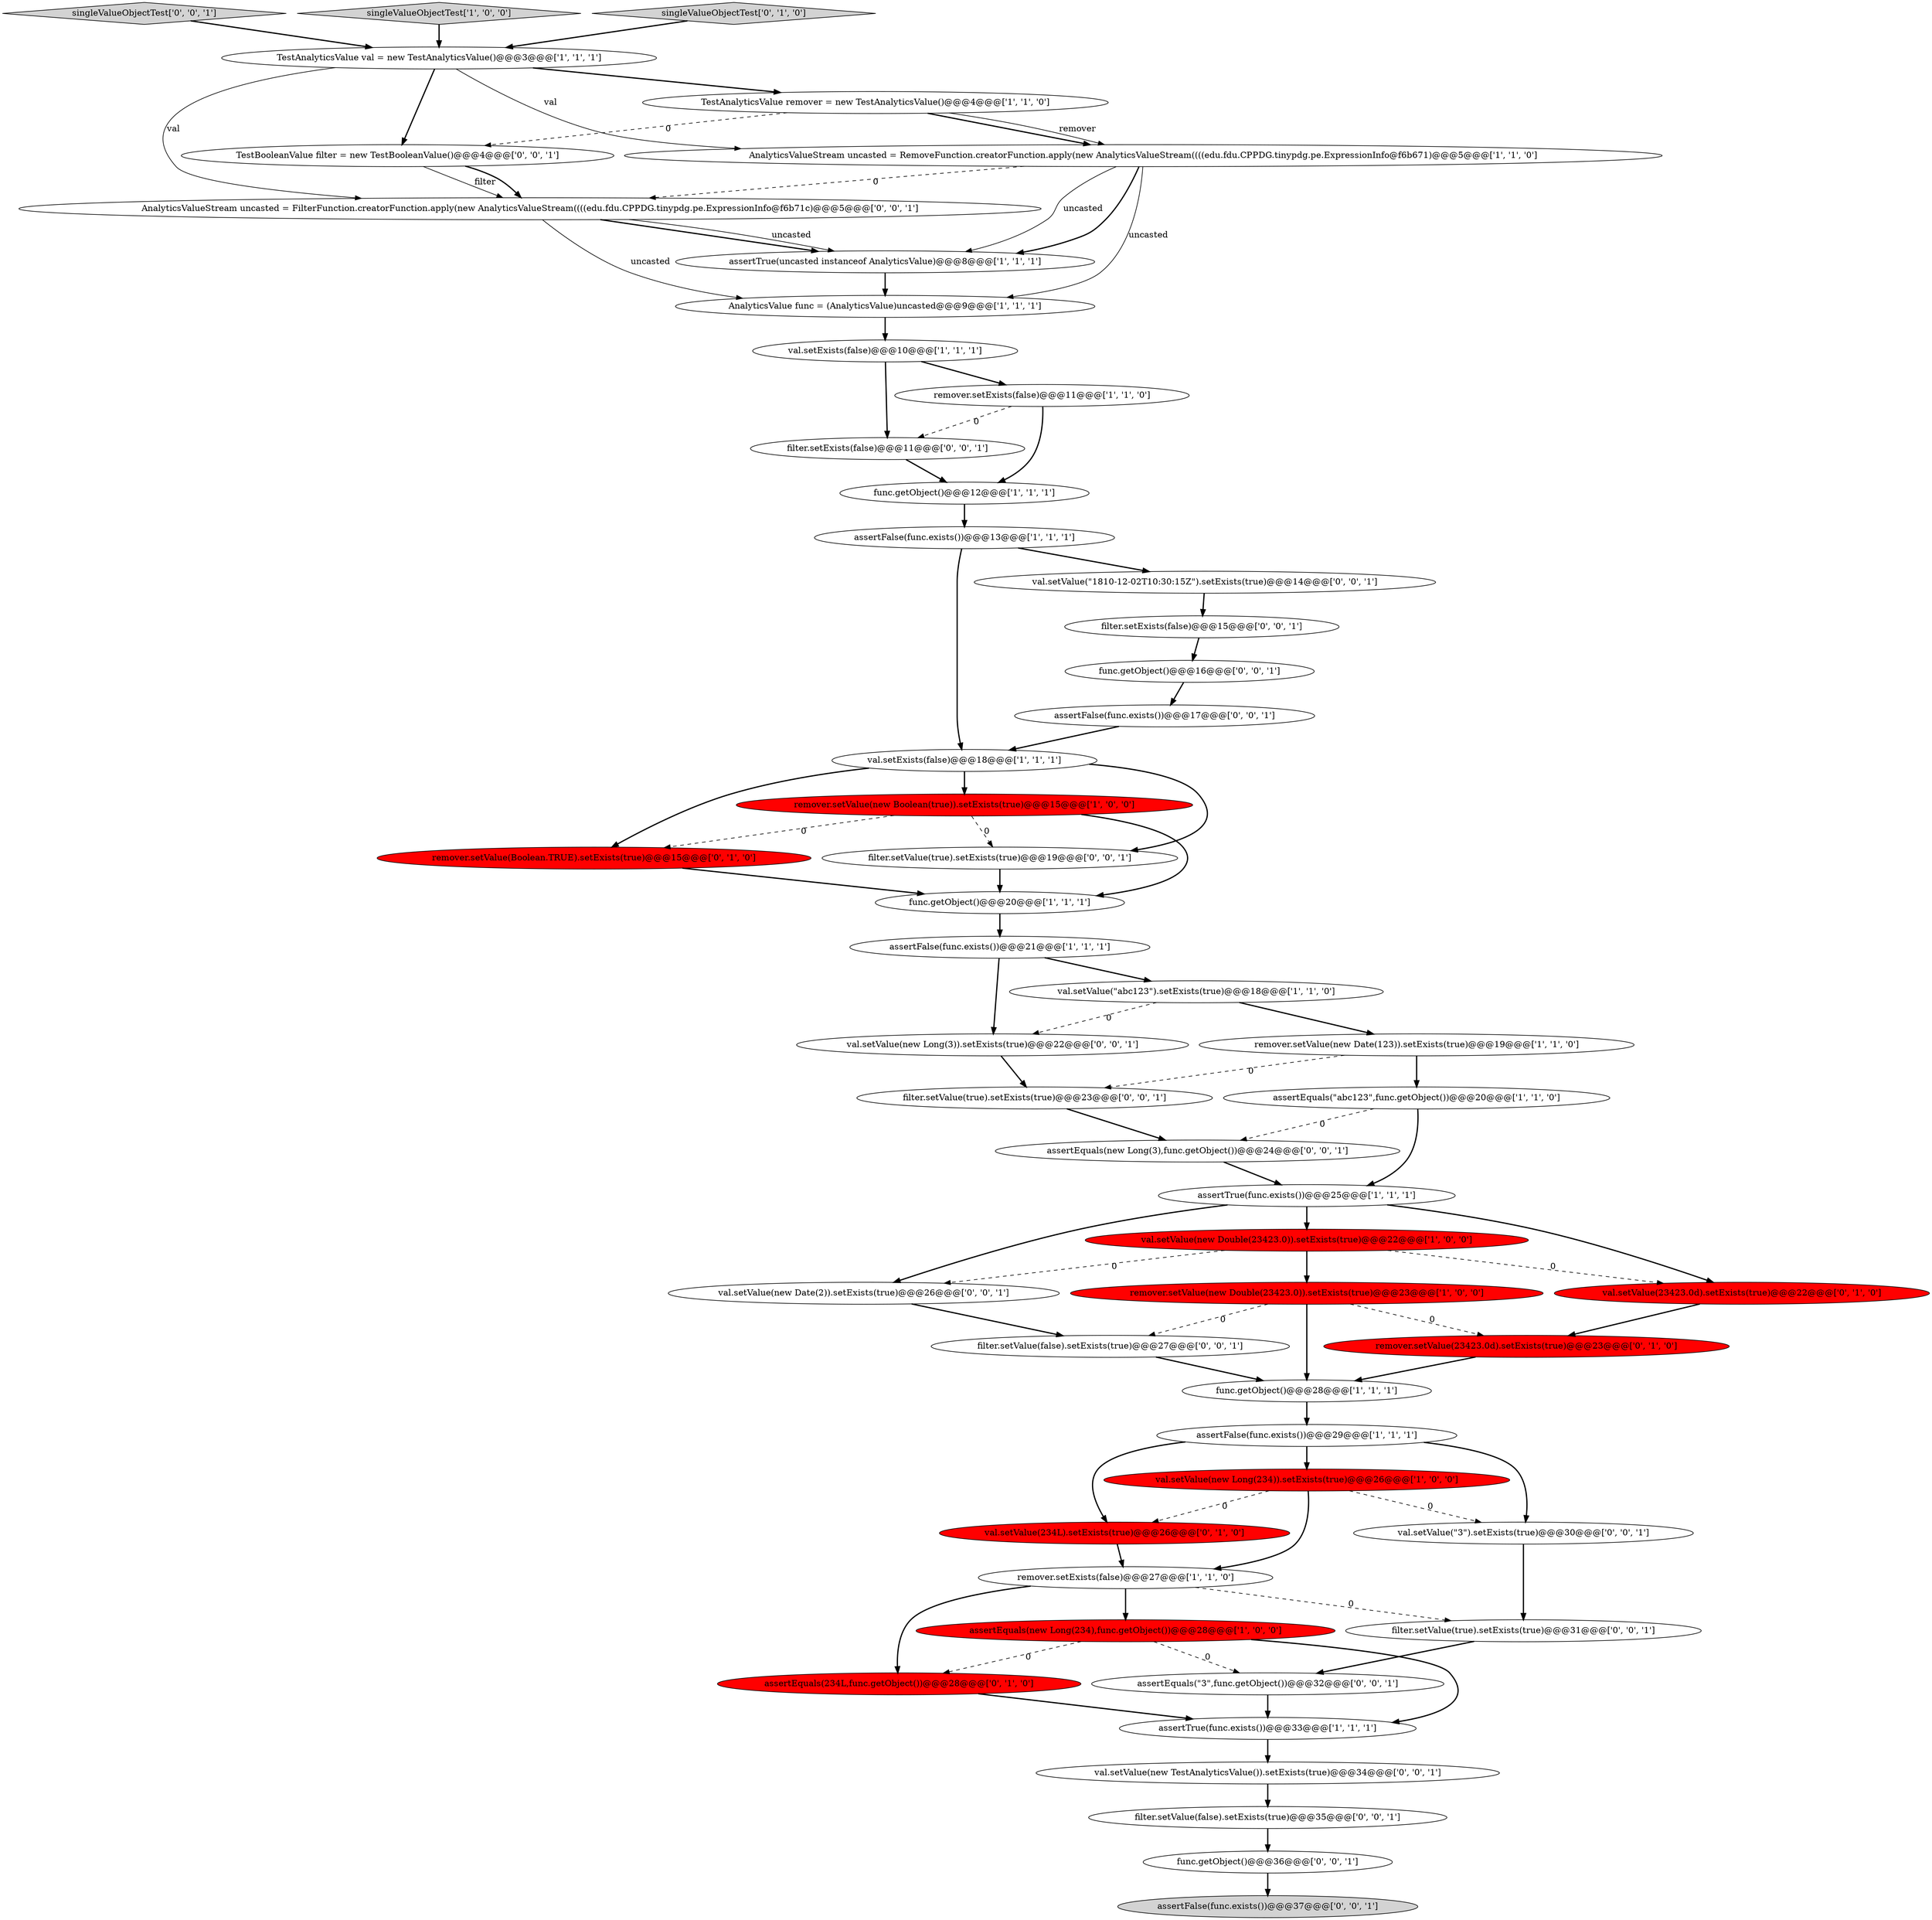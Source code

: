digraph {
18 [style = filled, label = "assertTrue(func.exists())@@@33@@@['1', '1', '1']", fillcolor = white, shape = ellipse image = "AAA0AAABBB1BBB"];
52 [style = filled, label = "func.getObject()@@@36@@@['0', '0', '1']", fillcolor = white, shape = ellipse image = "AAA0AAABBB3BBB"];
35 [style = filled, label = "val.setValue(new TestAnalyticsValue()).setExists(true)@@@34@@@['0', '0', '1']", fillcolor = white, shape = ellipse image = "AAA0AAABBB3BBB"];
33 [style = filled, label = "func.getObject()@@@16@@@['0', '0', '1']", fillcolor = white, shape = ellipse image = "AAA0AAABBB3BBB"];
38 [style = filled, label = "singleValueObjectTest['0', '0', '1']", fillcolor = lightgray, shape = diamond image = "AAA0AAABBB3BBB"];
43 [style = filled, label = "filter.setExists(false)@@@15@@@['0', '0', '1']", fillcolor = white, shape = ellipse image = "AAA0AAABBB3BBB"];
47 [style = filled, label = "val.setValue(new Date(2)).setExists(true)@@@26@@@['0', '0', '1']", fillcolor = white, shape = ellipse image = "AAA0AAABBB3BBB"];
39 [style = filled, label = "val.setValue(new Long(3)).setExists(true)@@@22@@@['0', '0', '1']", fillcolor = white, shape = ellipse image = "AAA0AAABBB3BBB"];
41 [style = filled, label = "assertFalse(func.exists())@@@17@@@['0', '0', '1']", fillcolor = white, shape = ellipse image = "AAA0AAABBB3BBB"];
50 [style = filled, label = "filter.setExists(false)@@@11@@@['0', '0', '1']", fillcolor = white, shape = ellipse image = "AAA0AAABBB3BBB"];
3 [style = filled, label = "val.setValue(new Long(234)).setExists(true)@@@26@@@['1', '0', '0']", fillcolor = red, shape = ellipse image = "AAA1AAABBB1BBB"];
14 [style = filled, label = "TestAnalyticsValue val = new TestAnalyticsValue()@@@3@@@['1', '1', '1']", fillcolor = white, shape = ellipse image = "AAA0AAABBB1BBB"];
26 [style = filled, label = "val.setValue(23423.0d).setExists(true)@@@22@@@['0', '1', '0']", fillcolor = red, shape = ellipse image = "AAA1AAABBB2BBB"];
2 [style = filled, label = "remover.setValue(new Double(23423.0)).setExists(true)@@@23@@@['1', '0', '0']", fillcolor = red, shape = ellipse image = "AAA1AAABBB1BBB"];
28 [style = filled, label = "val.setValue(234L).setExists(true)@@@26@@@['0', '1', '0']", fillcolor = red, shape = ellipse image = "AAA1AAABBB2BBB"];
16 [style = filled, label = "remover.setValue(new Boolean(true)).setExists(true)@@@15@@@['1', '0', '0']", fillcolor = red, shape = ellipse image = "AAA1AAABBB1BBB"];
21 [style = filled, label = "remover.setExists(false)@@@11@@@['1', '1', '0']", fillcolor = white, shape = ellipse image = "AAA0AAABBB1BBB"];
7 [style = filled, label = "val.setExists(false)@@@10@@@['1', '1', '1']", fillcolor = white, shape = ellipse image = "AAA0AAABBB1BBB"];
24 [style = filled, label = "AnalyticsValue func = (AnalyticsValue)uncasted@@@9@@@['1', '1', '1']", fillcolor = white, shape = ellipse image = "AAA0AAABBB1BBB"];
0 [style = filled, label = "val.setValue(\"abc123\").setExists(true)@@@18@@@['1', '1', '0']", fillcolor = white, shape = ellipse image = "AAA0AAABBB1BBB"];
51 [style = filled, label = "filter.setValue(true).setExists(true)@@@23@@@['0', '0', '1']", fillcolor = white, shape = ellipse image = "AAA0AAABBB3BBB"];
4 [style = filled, label = "singleValueObjectTest['1', '0', '0']", fillcolor = lightgray, shape = diamond image = "AAA0AAABBB1BBB"];
32 [style = filled, label = "val.setValue(\"3\").setExists(true)@@@30@@@['0', '0', '1']", fillcolor = white, shape = ellipse image = "AAA0AAABBB3BBB"];
42 [style = filled, label = "filter.setValue(false).setExists(true)@@@35@@@['0', '0', '1']", fillcolor = white, shape = ellipse image = "AAA0AAABBB3BBB"];
15 [style = filled, label = "assertTrue(func.exists())@@@25@@@['1', '1', '1']", fillcolor = white, shape = ellipse image = "AAA0AAABBB1BBB"];
20 [style = filled, label = "assertFalse(func.exists())@@@13@@@['1', '1', '1']", fillcolor = white, shape = ellipse image = "AAA0AAABBB1BBB"];
11 [style = filled, label = "val.setExists(false)@@@18@@@['1', '1', '1']", fillcolor = white, shape = ellipse image = "AAA0AAABBB1BBB"];
10 [style = filled, label = "assertTrue(uncasted instanceof AnalyticsValue)@@@8@@@['1', '1', '1']", fillcolor = white, shape = ellipse image = "AAA0AAABBB1BBB"];
23 [style = filled, label = "func.getObject()@@@12@@@['1', '1', '1']", fillcolor = white, shape = ellipse image = "AAA0AAABBB1BBB"];
27 [style = filled, label = "remover.setValue(23423.0d).setExists(true)@@@23@@@['0', '1', '0']", fillcolor = red, shape = ellipse image = "AAA1AAABBB2BBB"];
6 [style = filled, label = "assertFalse(func.exists())@@@29@@@['1', '1', '1']", fillcolor = white, shape = ellipse image = "AAA0AAABBB1BBB"];
36 [style = filled, label = "TestBooleanValue filter = new TestBooleanValue()@@@4@@@['0', '0', '1']", fillcolor = white, shape = ellipse image = "AAA0AAABBB3BBB"];
25 [style = filled, label = "AnalyticsValueStream uncasted = RemoveFunction.creatorFunction.apply(new AnalyticsValueStream((((edu.fdu.CPPDG.tinypdg.pe.ExpressionInfo@f6b671)@@@5@@@['1', '1', '0']", fillcolor = white, shape = ellipse image = "AAA0AAABBB1BBB"];
5 [style = filled, label = "assertEquals(new Long(234),func.getObject())@@@28@@@['1', '0', '0']", fillcolor = red, shape = ellipse image = "AAA1AAABBB1BBB"];
29 [style = filled, label = "singleValueObjectTest['0', '1', '0']", fillcolor = lightgray, shape = diamond image = "AAA0AAABBB2BBB"];
37 [style = filled, label = "assertEquals(\"3\",func.getObject())@@@32@@@['0', '0', '1']", fillcolor = white, shape = ellipse image = "AAA0AAABBB3BBB"];
1 [style = filled, label = "remover.setValue(new Date(123)).setExists(true)@@@19@@@['1', '1', '0']", fillcolor = white, shape = ellipse image = "AAA0AAABBB1BBB"];
40 [style = filled, label = "assertEquals(new Long(3),func.getObject())@@@24@@@['0', '0', '1']", fillcolor = white, shape = ellipse image = "AAA0AAABBB3BBB"];
49 [style = filled, label = "filter.setValue(false).setExists(true)@@@27@@@['0', '0', '1']", fillcolor = white, shape = ellipse image = "AAA0AAABBB3BBB"];
13 [style = filled, label = "assertEquals(\"abc123\",func.getObject())@@@20@@@['1', '1', '0']", fillcolor = white, shape = ellipse image = "AAA0AAABBB1BBB"];
44 [style = filled, label = "assertFalse(func.exists())@@@37@@@['0', '0', '1']", fillcolor = lightgray, shape = ellipse image = "AAA0AAABBB3BBB"];
9 [style = filled, label = "assertFalse(func.exists())@@@21@@@['1', '1', '1']", fillcolor = white, shape = ellipse image = "AAA0AAABBB1BBB"];
19 [style = filled, label = "TestAnalyticsValue remover = new TestAnalyticsValue()@@@4@@@['1', '1', '0']", fillcolor = white, shape = ellipse image = "AAA0AAABBB1BBB"];
8 [style = filled, label = "func.getObject()@@@20@@@['1', '1', '1']", fillcolor = white, shape = ellipse image = "AAA0AAABBB1BBB"];
22 [style = filled, label = "val.setValue(new Double(23423.0)).setExists(true)@@@22@@@['1', '0', '0']", fillcolor = red, shape = ellipse image = "AAA1AAABBB1BBB"];
31 [style = filled, label = "assertEquals(234L,func.getObject())@@@28@@@['0', '1', '0']", fillcolor = red, shape = ellipse image = "AAA1AAABBB2BBB"];
48 [style = filled, label = "filter.setValue(true).setExists(true)@@@19@@@['0', '0', '1']", fillcolor = white, shape = ellipse image = "AAA0AAABBB3BBB"];
34 [style = filled, label = "val.setValue(\"1810-12-02T10:30:15Z\").setExists(true)@@@14@@@['0', '0', '1']", fillcolor = white, shape = ellipse image = "AAA0AAABBB3BBB"];
12 [style = filled, label = "remover.setExists(false)@@@27@@@['1', '1', '0']", fillcolor = white, shape = ellipse image = "AAA0AAABBB1BBB"];
30 [style = filled, label = "remover.setValue(Boolean.TRUE).setExists(true)@@@15@@@['0', '1', '0']", fillcolor = red, shape = ellipse image = "AAA1AAABBB2BBB"];
45 [style = filled, label = "AnalyticsValueStream uncasted = FilterFunction.creatorFunction.apply(new AnalyticsValueStream((((edu.fdu.CPPDG.tinypdg.pe.ExpressionInfo@f6b71c)@@@5@@@['0', '0', '1']", fillcolor = white, shape = ellipse image = "AAA0AAABBB3BBB"];
17 [style = filled, label = "func.getObject()@@@28@@@['1', '1', '1']", fillcolor = white, shape = ellipse image = "AAA0AAABBB1BBB"];
46 [style = filled, label = "filter.setValue(true).setExists(true)@@@31@@@['0', '0', '1']", fillcolor = white, shape = ellipse image = "AAA0AAABBB3BBB"];
21->50 [style = dashed, label="0"];
6->3 [style = bold, label=""];
14->45 [style = solid, label="val"];
52->44 [style = bold, label=""];
12->5 [style = bold, label=""];
10->24 [style = bold, label=""];
40->15 [style = bold, label=""];
41->11 [style = bold, label=""];
25->24 [style = solid, label="uncasted"];
1->13 [style = bold, label=""];
47->49 [style = bold, label=""];
39->51 [style = bold, label=""];
29->14 [style = bold, label=""];
27->17 [style = bold, label=""];
2->49 [style = dashed, label="0"];
18->35 [style = bold, label=""];
25->10 [style = bold, label=""];
12->46 [style = dashed, label="0"];
30->8 [style = bold, label=""];
45->10 [style = bold, label=""];
25->10 [style = solid, label="uncasted"];
6->32 [style = bold, label=""];
11->16 [style = bold, label=""];
9->39 [style = bold, label=""];
50->23 [style = bold, label=""];
11->48 [style = bold, label=""];
20->34 [style = bold, label=""];
2->27 [style = dashed, label="0"];
33->41 [style = bold, label=""];
13->40 [style = dashed, label="0"];
46->37 [style = bold, label=""];
19->25 [style = bold, label=""];
26->27 [style = bold, label=""];
16->48 [style = dashed, label="0"];
43->33 [style = bold, label=""];
49->17 [style = bold, label=""];
13->15 [style = bold, label=""];
3->32 [style = dashed, label="0"];
15->47 [style = bold, label=""];
24->7 [style = bold, label=""];
11->30 [style = bold, label=""];
12->31 [style = bold, label=""];
7->50 [style = bold, label=""];
5->37 [style = dashed, label="0"];
21->23 [style = bold, label=""];
14->36 [style = bold, label=""];
2->17 [style = bold, label=""];
23->20 [style = bold, label=""];
4->14 [style = bold, label=""];
3->28 [style = dashed, label="0"];
22->2 [style = bold, label=""];
32->46 [style = bold, label=""];
16->8 [style = bold, label=""];
17->6 [style = bold, label=""];
35->42 [style = bold, label=""];
42->52 [style = bold, label=""];
14->25 [style = solid, label="val"];
14->19 [style = bold, label=""];
1->51 [style = dashed, label="0"];
5->18 [style = bold, label=""];
3->12 [style = bold, label=""];
28->12 [style = bold, label=""];
15->22 [style = bold, label=""];
51->40 [style = bold, label=""];
45->10 [style = solid, label="uncasted"];
16->30 [style = dashed, label="0"];
0->1 [style = bold, label=""];
25->45 [style = dashed, label="0"];
5->31 [style = dashed, label="0"];
34->43 [style = bold, label=""];
20->11 [style = bold, label=""];
19->25 [style = solid, label="remover"];
22->47 [style = dashed, label="0"];
9->0 [style = bold, label=""];
31->18 [style = bold, label=""];
48->8 [style = bold, label=""];
0->39 [style = dashed, label="0"];
45->24 [style = solid, label="uncasted"];
38->14 [style = bold, label=""];
15->26 [style = bold, label=""];
19->36 [style = dashed, label="0"];
8->9 [style = bold, label=""];
36->45 [style = solid, label="filter"];
37->18 [style = bold, label=""];
7->21 [style = bold, label=""];
36->45 [style = bold, label=""];
6->28 [style = bold, label=""];
22->26 [style = dashed, label="0"];
}
